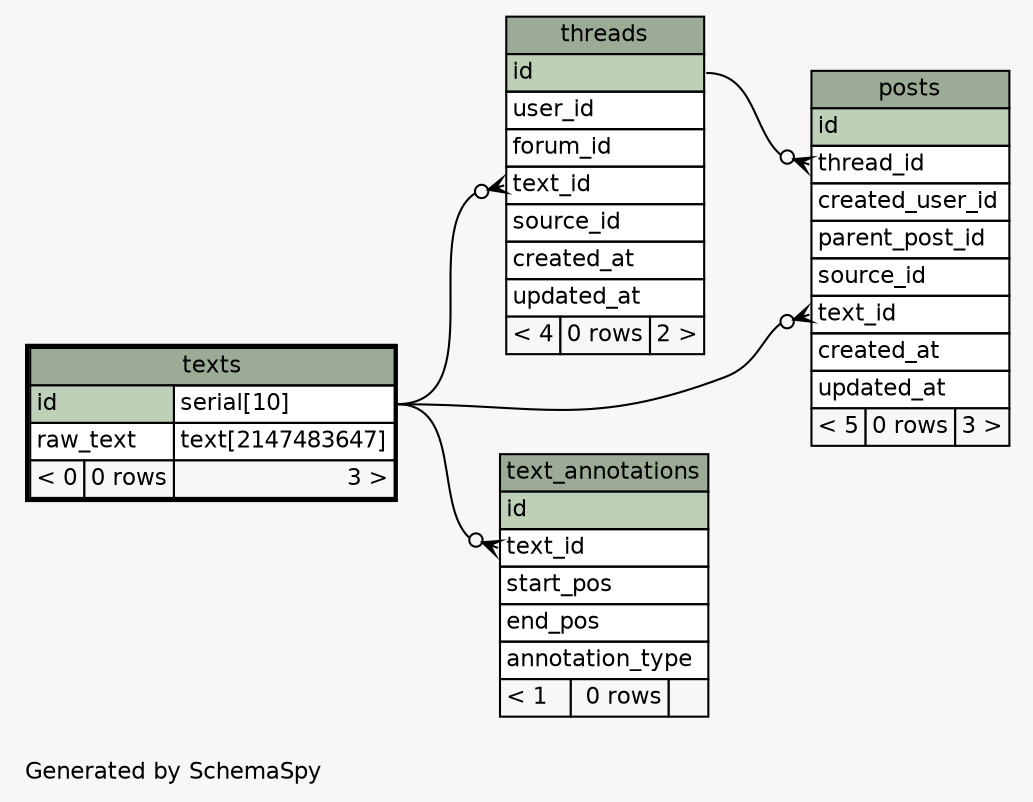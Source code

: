// dot 2.34.0 on Mac OS X 10.8.3
// SchemaSpy rev 590
digraph "oneDegreeRelationshipsDiagram" {
  graph [
    rankdir="RL"
    bgcolor="#f7f7f7"
    label="\nGenerated by SchemaSpy"
    labeljust="l"
    nodesep="0.18"
    ranksep="0.46"
    fontname="Helvetica"
    fontsize="11"
  ];
  node [
    fontname="Helvetica"
    fontsize="11"
    shape="plaintext"
  ];
  edge [
    arrowsize="0.8"
  ];
  "posts":"text_id":w -> "texts":"id.type":e [arrowhead=none dir=back arrowtail=crowodot];
  "posts":"thread_id":w -> "threads":"id":e [arrowhead=none dir=back arrowtail=crowodot];
  "text_annotations":"text_id":w -> "texts":"id.type":e [arrowhead=none dir=back arrowtail=crowodot];
  "threads":"text_id":w -> "texts":"id.type":e [arrowhead=none dir=back arrowtail=crowodot];
  "posts" [
    label=<
    <TABLE BORDER="0" CELLBORDER="1" CELLSPACING="0" BGCOLOR="#ffffff">
      <TR><TD COLSPAN="3" BGCOLOR="#9bab96" ALIGN="CENTER">posts</TD></TR>
      <TR><TD PORT="id" COLSPAN="3" BGCOLOR="#bed1b8" ALIGN="LEFT">id</TD></TR>
      <TR><TD PORT="thread_id" COLSPAN="3" ALIGN="LEFT">thread_id</TD></TR>
      <TR><TD PORT="created_user_id" COLSPAN="3" ALIGN="LEFT">created_user_id</TD></TR>
      <TR><TD PORT="parent_post_id" COLSPAN="3" ALIGN="LEFT">parent_post_id</TD></TR>
      <TR><TD PORT="source_id" COLSPAN="3" ALIGN="LEFT">source_id</TD></TR>
      <TR><TD PORT="text_id" COLSPAN="3" ALIGN="LEFT">text_id</TD></TR>
      <TR><TD PORT="created_at" COLSPAN="3" ALIGN="LEFT">created_at</TD></TR>
      <TR><TD PORT="updated_at" COLSPAN="3" ALIGN="LEFT">updated_at</TD></TR>
      <TR><TD ALIGN="LEFT" BGCOLOR="#f7f7f7">&lt; 5</TD><TD ALIGN="RIGHT" BGCOLOR="#f7f7f7">0 rows</TD><TD ALIGN="RIGHT" BGCOLOR="#f7f7f7">3 &gt;</TD></TR>
    </TABLE>>
    URL="posts.html"
    tooltip="posts"
  ];
  "text_annotations" [
    label=<
    <TABLE BORDER="0" CELLBORDER="1" CELLSPACING="0" BGCOLOR="#ffffff">
      <TR><TD COLSPAN="3" BGCOLOR="#9bab96" ALIGN="CENTER">text_annotations</TD></TR>
      <TR><TD PORT="id" COLSPAN="3" BGCOLOR="#bed1b8" ALIGN="LEFT">id</TD></TR>
      <TR><TD PORT="text_id" COLSPAN="3" ALIGN="LEFT">text_id</TD></TR>
      <TR><TD PORT="start_pos" COLSPAN="3" ALIGN="LEFT">start_pos</TD></TR>
      <TR><TD PORT="end_pos" COLSPAN="3" ALIGN="LEFT">end_pos</TD></TR>
      <TR><TD PORT="annotation_type" COLSPAN="3" ALIGN="LEFT">annotation_type</TD></TR>
      <TR><TD ALIGN="LEFT" BGCOLOR="#f7f7f7">&lt; 1</TD><TD ALIGN="RIGHT" BGCOLOR="#f7f7f7">0 rows</TD><TD ALIGN="RIGHT" BGCOLOR="#f7f7f7">  </TD></TR>
    </TABLE>>
    URL="text_annotations.html"
    tooltip="text_annotations"
  ];
  "texts" [
    label=<
    <TABLE BORDER="2" CELLBORDER="1" CELLSPACING="0" BGCOLOR="#ffffff">
      <TR><TD COLSPAN="3" BGCOLOR="#9bab96" ALIGN="CENTER">texts</TD></TR>
      <TR><TD PORT="id" COLSPAN="2" BGCOLOR="#bed1b8" ALIGN="LEFT">id</TD><TD PORT="id.type" ALIGN="LEFT">serial[10]</TD></TR>
      <TR><TD PORT="raw_text" COLSPAN="2" ALIGN="LEFT">raw_text</TD><TD PORT="raw_text.type" ALIGN="LEFT">text[2147483647]</TD></TR>
      <TR><TD ALIGN="LEFT" BGCOLOR="#f7f7f7">&lt; 0</TD><TD ALIGN="RIGHT" BGCOLOR="#f7f7f7">0 rows</TD><TD ALIGN="RIGHT" BGCOLOR="#f7f7f7">3 &gt;</TD></TR>
    </TABLE>>
    URL="texts.html"
    tooltip="texts"
  ];
  "threads" [
    label=<
    <TABLE BORDER="0" CELLBORDER="1" CELLSPACING="0" BGCOLOR="#ffffff">
      <TR><TD COLSPAN="3" BGCOLOR="#9bab96" ALIGN="CENTER">threads</TD></TR>
      <TR><TD PORT="id" COLSPAN="3" BGCOLOR="#bed1b8" ALIGN="LEFT">id</TD></TR>
      <TR><TD PORT="user_id" COLSPAN="3" ALIGN="LEFT">user_id</TD></TR>
      <TR><TD PORT="forum_id" COLSPAN="3" ALIGN="LEFT">forum_id</TD></TR>
      <TR><TD PORT="text_id" COLSPAN="3" ALIGN="LEFT">text_id</TD></TR>
      <TR><TD PORT="source_id" COLSPAN="3" ALIGN="LEFT">source_id</TD></TR>
      <TR><TD PORT="created_at" COLSPAN="3" ALIGN="LEFT">created_at</TD></TR>
      <TR><TD PORT="updated_at" COLSPAN="3" ALIGN="LEFT">updated_at</TD></TR>
      <TR><TD ALIGN="LEFT" BGCOLOR="#f7f7f7">&lt; 4</TD><TD ALIGN="RIGHT" BGCOLOR="#f7f7f7">0 rows</TD><TD ALIGN="RIGHT" BGCOLOR="#f7f7f7">2 &gt;</TD></TR>
    </TABLE>>
    URL="threads.html"
    tooltip="threads"
  ];
}

